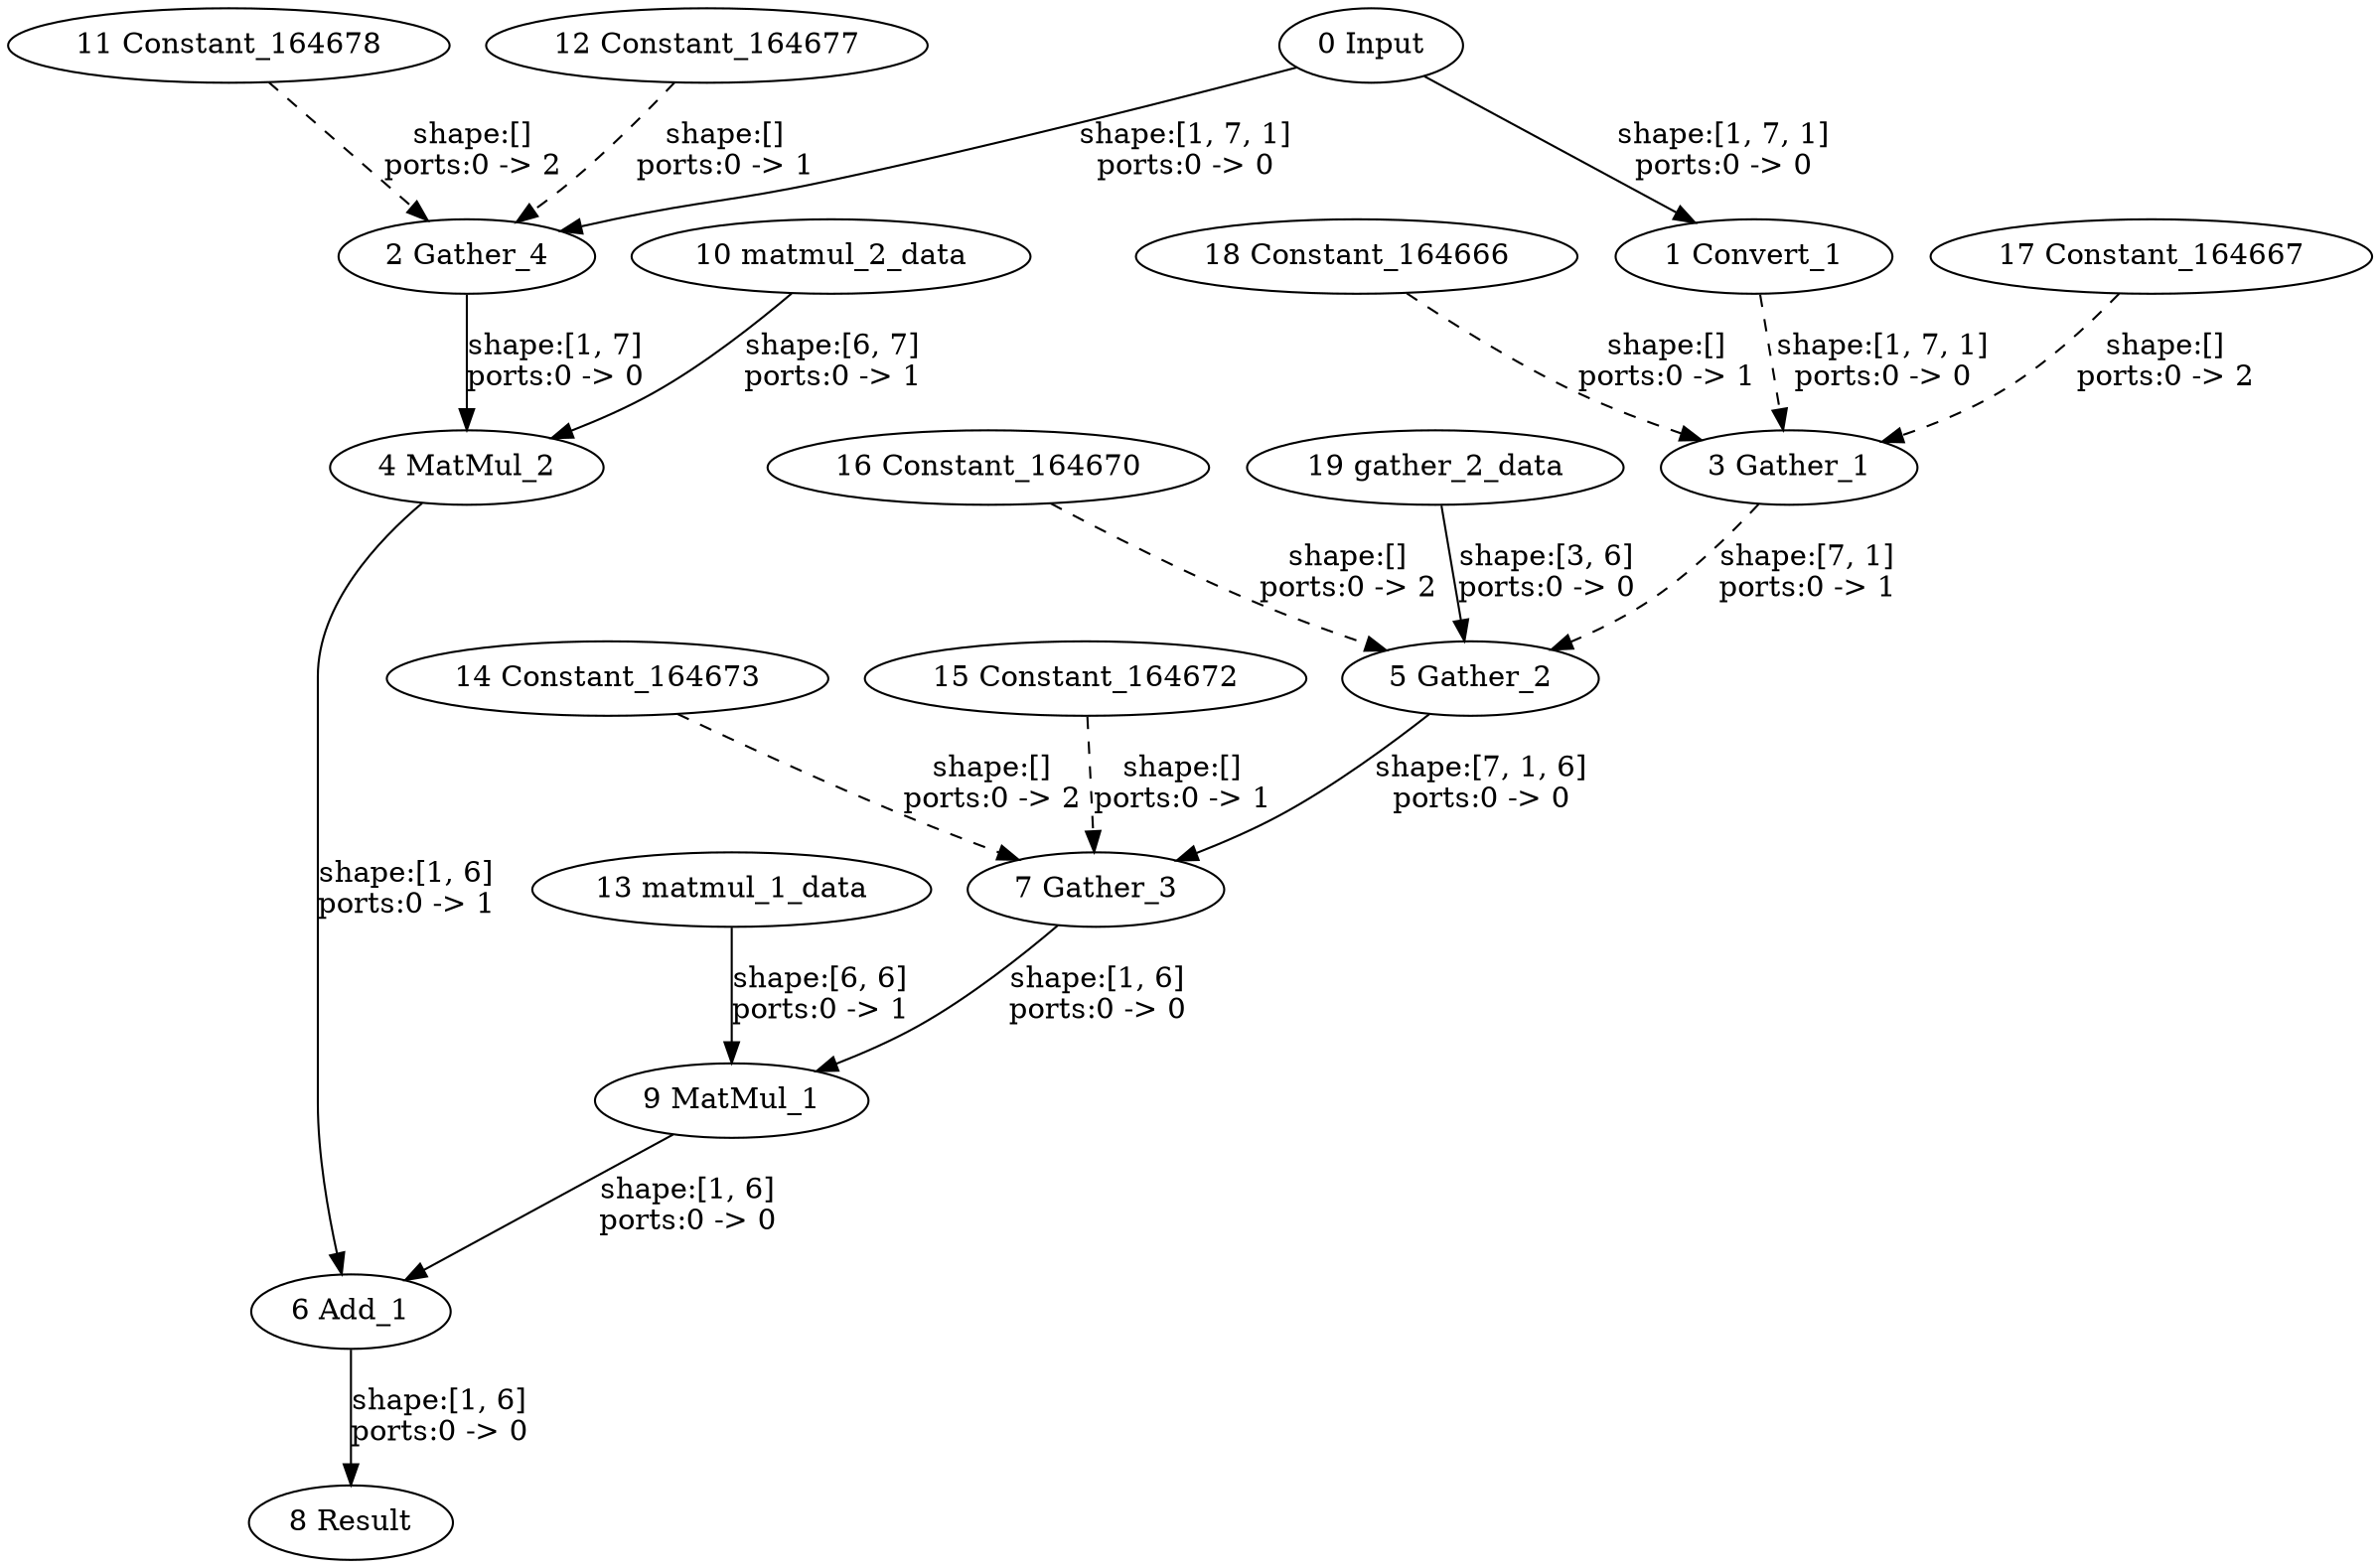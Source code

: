 strict digraph  {
"0 Input" [id=0, type=Parameter];
"1 Convert_1" [id=1, type=Convert];
"2 Gather_4" [id=2, type=Gather];
"3 Gather_1" [id=3, type=Gather];
"4 MatMul_2" [id=4, type=MatMul];
"5 Gather_2" [id=5, type=Gather];
"6 Add_1" [id=6, type=Add];
"7 Gather_3" [id=7, type=Gather];
"8 Result" [id=8, type=Result];
"9 MatMul_1" [id=9, type=MatMul];
"10 matmul_2_data" [id=10, type=Constant];
"11 Constant_164678" [id=11, type=Constant];
"12 Constant_164677" [id=12, type=Constant];
"13 matmul_1_data" [id=13, type=Constant];
"14 Constant_164673" [id=14, type=Constant];
"15 Constant_164672" [id=15, type=Constant];
"16 Constant_164670" [id=16, type=Constant];
"17 Constant_164667" [id=17, type=Constant];
"18 Constant_164666" [id=18, type=Constant];
"19 gather_2_data" [id=19, type=Constant];
"0 Input" -> "1 Convert_1"  [label="shape:[1, 7, 1]\nports:0 -> 0", style=solid];
"0 Input" -> "2 Gather_4"  [label="shape:[1, 7, 1]\nports:0 -> 0", style=solid];
"1 Convert_1" -> "3 Gather_1"  [label="shape:[1, 7, 1]\nports:0 -> 0", style=dashed];
"2 Gather_4" -> "4 MatMul_2"  [label="shape:[1, 7]\nports:0 -> 0", style=solid];
"3 Gather_1" -> "5 Gather_2"  [label="shape:[7, 1]\nports:0 -> 1", style=dashed];
"4 MatMul_2" -> "6 Add_1"  [label="shape:[1, 6]\nports:0 -> 1", style=solid];
"5 Gather_2" -> "7 Gather_3"  [label="shape:[7, 1, 6]\nports:0 -> 0", style=solid];
"6 Add_1" -> "8 Result"  [label="shape:[1, 6]\nports:0 -> 0", style=solid];
"7 Gather_3" -> "9 MatMul_1"  [label="shape:[1, 6]\nports:0 -> 0", style=solid];
"9 MatMul_1" -> "6 Add_1"  [label="shape:[1, 6]\nports:0 -> 0", style=solid];
"10 matmul_2_data" -> "4 MatMul_2"  [label="shape:[6, 7]\nports:0 -> 1", style=solid];
"11 Constant_164678" -> "2 Gather_4"  [label="shape:[]\nports:0 -> 2", style=dashed];
"12 Constant_164677" -> "2 Gather_4"  [label="shape:[]\nports:0 -> 1", style=dashed];
"13 matmul_1_data" -> "9 MatMul_1"  [label="shape:[6, 6]\nports:0 -> 1", style=solid];
"14 Constant_164673" -> "7 Gather_3"  [label="shape:[]\nports:0 -> 2", style=dashed];
"15 Constant_164672" -> "7 Gather_3"  [label="shape:[]\nports:0 -> 1", style=dashed];
"16 Constant_164670" -> "5 Gather_2"  [label="shape:[]\nports:0 -> 2", style=dashed];
"17 Constant_164667" -> "3 Gather_1"  [label="shape:[]\nports:0 -> 2", style=dashed];
"18 Constant_164666" -> "3 Gather_1"  [label="shape:[]\nports:0 -> 1", style=dashed];
"19 gather_2_data" -> "5 Gather_2"  [label="shape:[3, 6]\nports:0 -> 0", style=solid];
}
